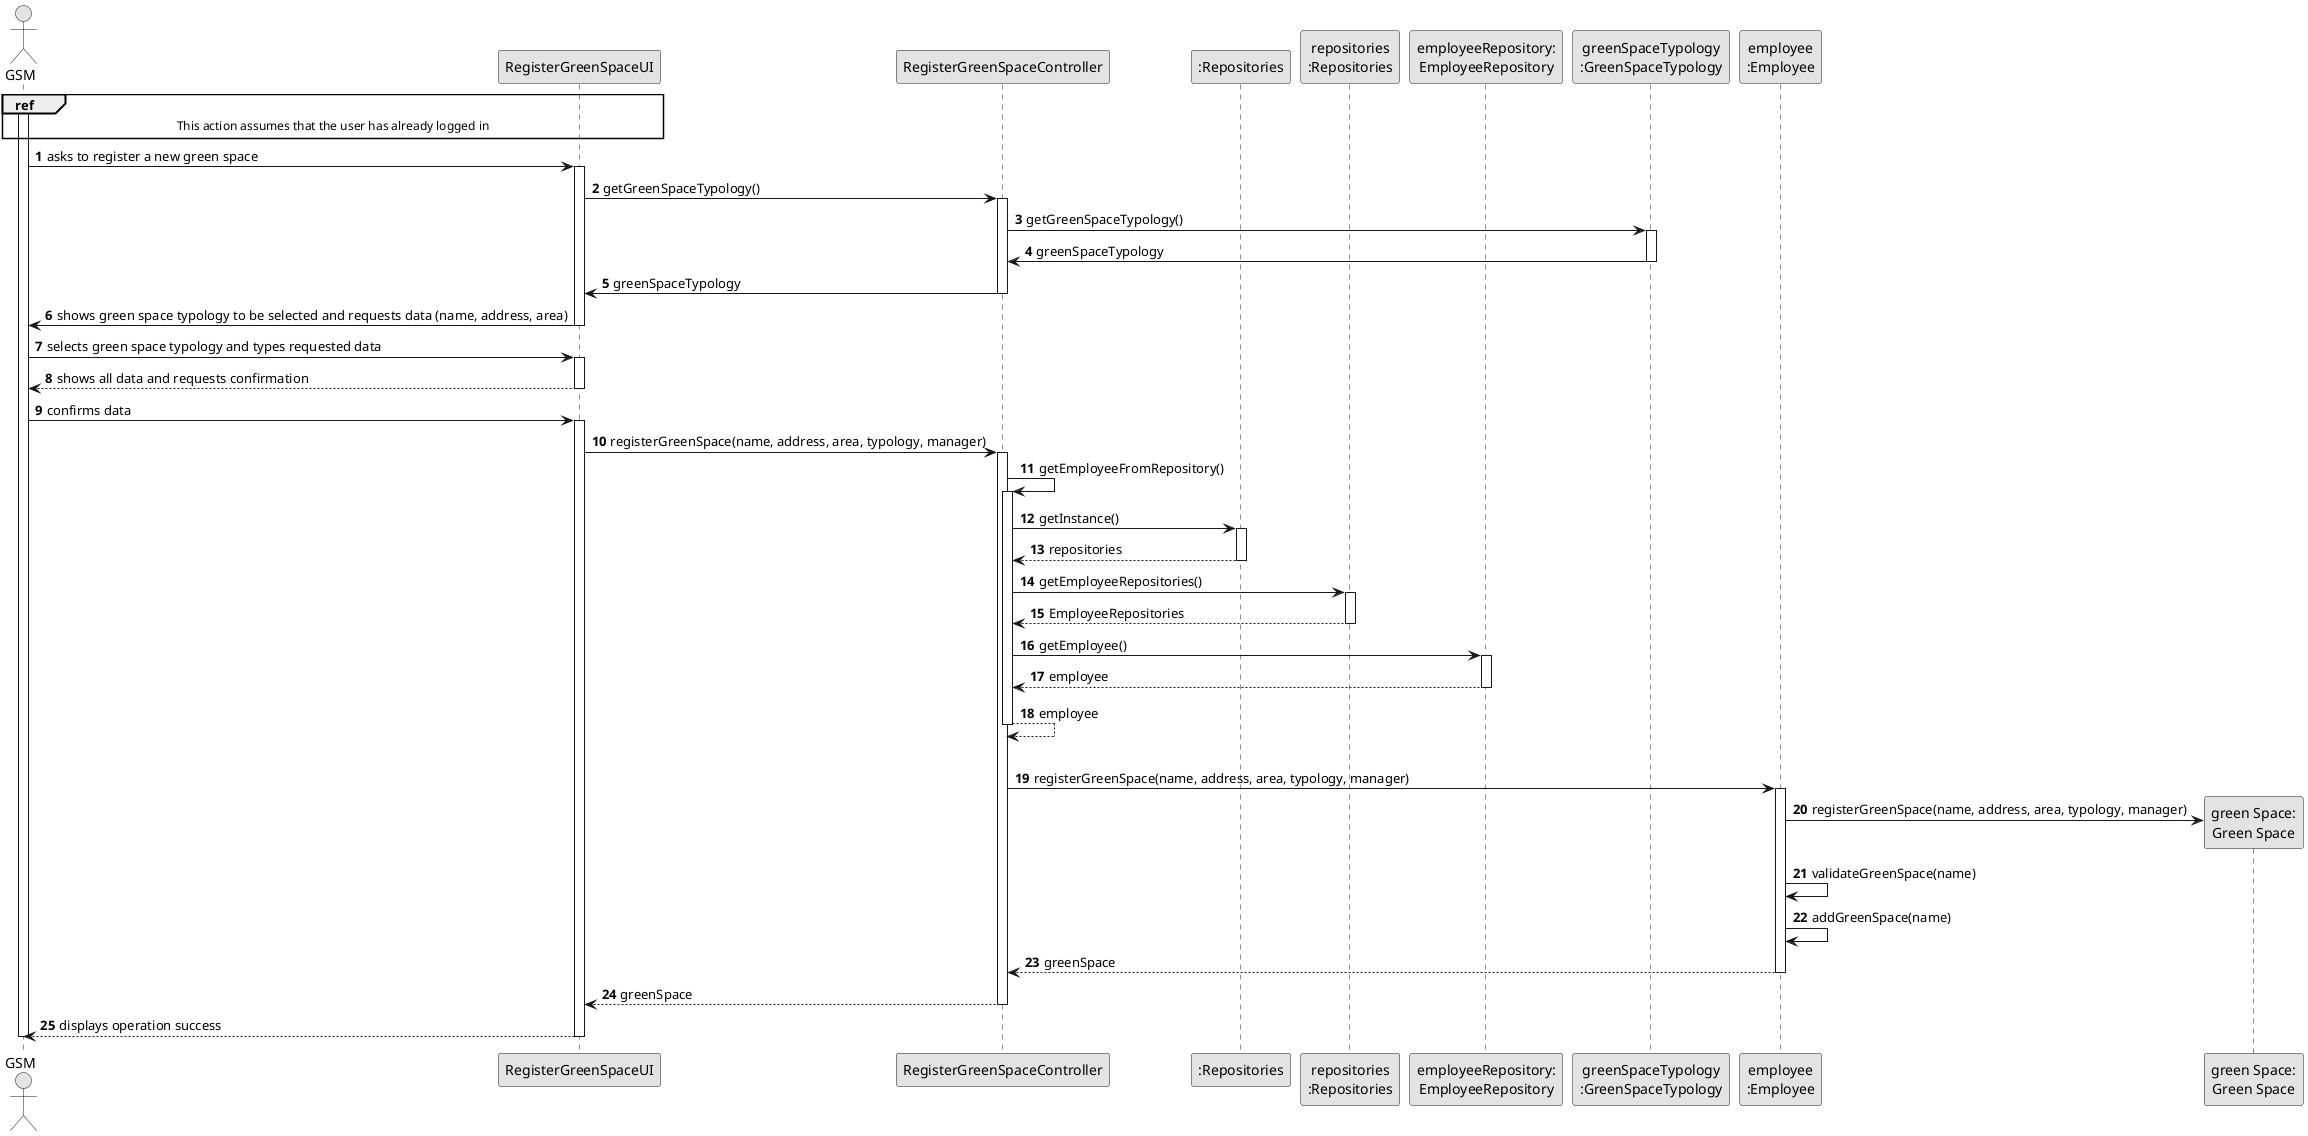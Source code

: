 @startuml
skinparam monochrome true
skinparam packageStyle rectangle
skinparam shadowing false

autonumber

'hide footbox
actor "GSM" as GSM
participant RegisterGreenSpaceUI as UI
participant RegisterGreenSpaceController as CTRL
participant ":Repositories" as RepositorySingleton
participant "repositories\n:Repositories" as PLAT
participant "employeeRepository:\nEmployeeRepository" as EMPLREP
participant "greenSpaceTypology\n:GreenSpaceTypology" as GreenSpaceTypology

participant "employee\n:Employee" as EMP
participant "green Space:\nGreen Space" as GREENSPACE
activate GSM

ref over GSM, UI : This action assumes that the user has already logged in

GSM -> UI : asks to register a new green space
activate UI
 UI -> CTRL: getGreenSpaceTypology()
        activate CTRL
            CTRL -> GreenSpaceTypology : getGreenSpaceTypology()
            activate GreenSpaceTypology
                GreenSpaceTypology -> CTRL: greenSpaceTypology
            deactivate GreenSpaceTypology
        CTRL -> UI : greenSpaceTypology
        deactivate CTRL
UI -> GSM : shows green space typology to be selected and requests data (name, address, area)

deactivate UI

GSM -> UI : selects green space typology and types requested data
activate UI

UI --> GSM : shows all data and requests confirmation
deactivate UI

GSM -> UI : confirms data
activate UI

UI -> CTRL : registerGreenSpace(name, address, area, typology, manager)
activate CTRL
CTRL->CTRL: getEmployeeFromRepository()

                activate CTRL
                CTRL -> RepositorySingleton : getInstance()
                activate RepositorySingleton

                RepositorySingleton --> CTRL : repositories
                deactivate RepositorySingleton

                CTRL -> PLAT : getEmployeeRepositories()
                activate PLAT


                PLAT --> CTRL : EmployeeRepositories
                deactivate PLAT


                CTRL -> EMPLREP: getEmployee()
                activate EMPLREP
                EMPLREP -->CTRL: employee
                deactivate EMPLREP

            CTRL-->CTRL: employee
            deactivate CTRL

            |||
            CTRL -> EMP : registerGreenSpace(name, address, area, typology, manager)
            activate EMP

            EMP ->GREENSPACE** : registerGreenSpace(name, address, area, typology, manager)

            EMP -> EMP: validateGreenSpace(name)
            EMP -> EMP: addGreenSpace(name)

            EMP --> CTRL: greenSpace
            deactivate EMP



            CTRL --> UI: greenSpace
            deactivate CTRL

            UI --> GSM: displays operation success
            deactivate UI

deactivate GSM
@enduml